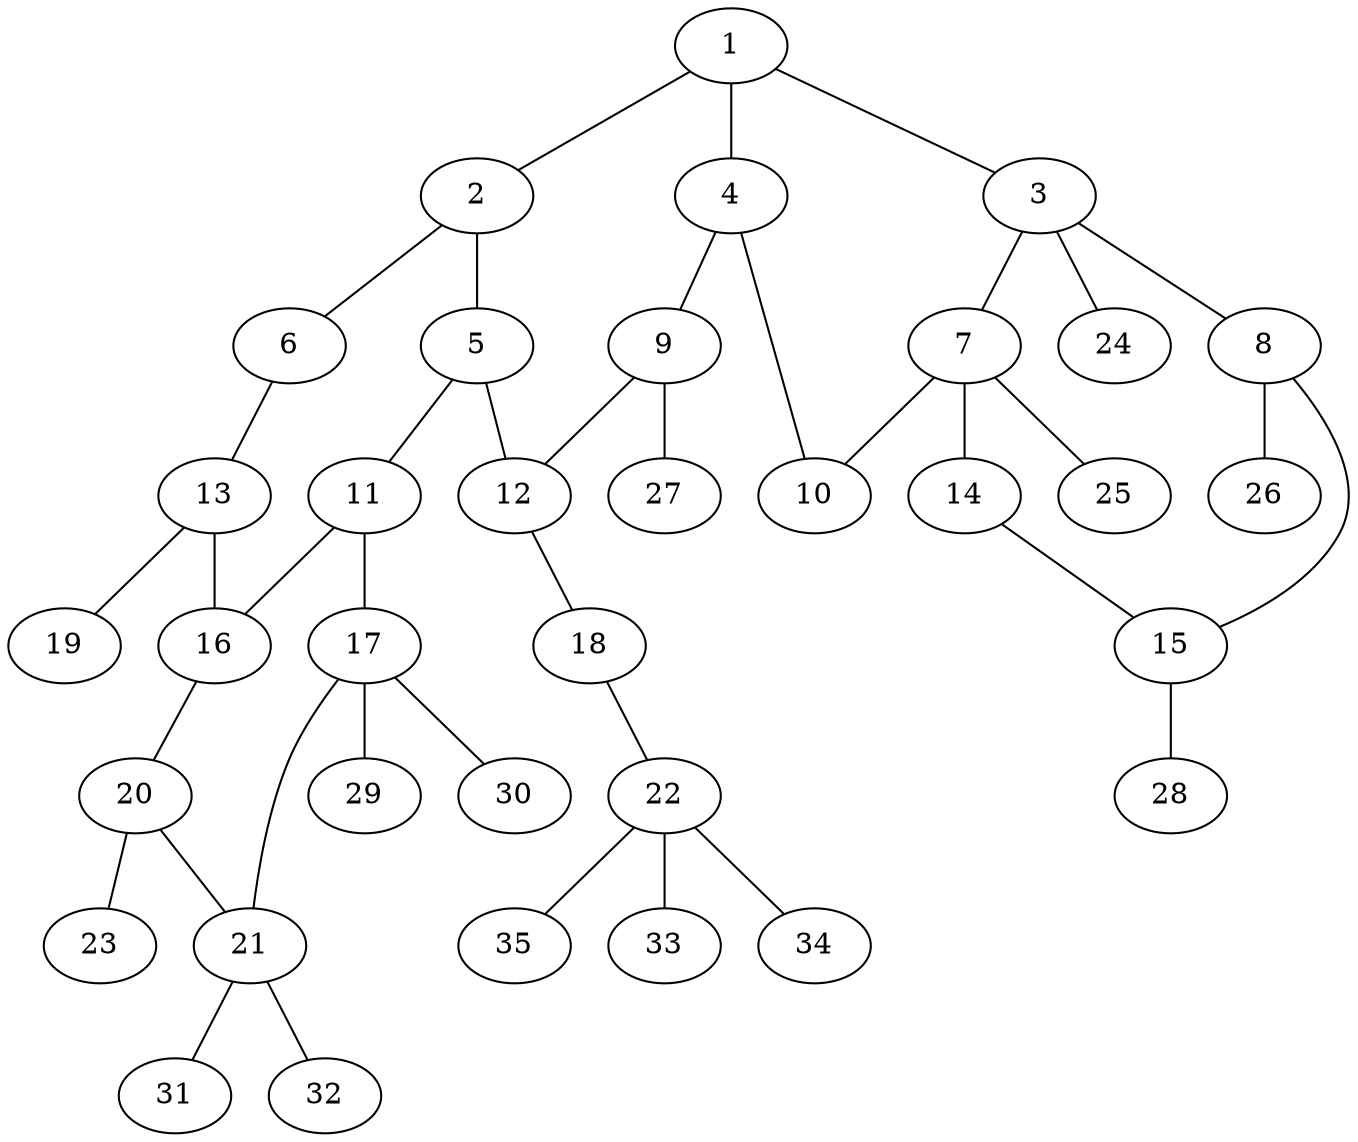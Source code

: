 graph molecule_1195 {
	1	 [chem=C];
	2	 [chem=C];
	1 -- 2	 [valence=2];
	3	 [chem=C];
	1 -- 3	 [valence=1];
	4	 [chem=C];
	1 -- 4	 [valence=1];
	5	 [chem=C];
	2 -- 5	 [valence=1];
	6	 [chem=O];
	2 -- 6	 [valence=1];
	7	 [chem=C];
	3 -- 7	 [valence=1];
	8	 [chem=C];
	3 -- 8	 [valence=1];
	24	 [chem=H];
	3 -- 24	 [valence=1];
	9	 [chem=C];
	4 -- 9	 [valence=2];
	10	 [chem=O];
	4 -- 10	 [valence=1];
	11	 [chem=C];
	5 -- 11	 [valence=1];
	12	 [chem=C];
	5 -- 12	 [valence=2];
	13	 [chem=C];
	6 -- 13	 [valence=1];
	7 -- 10	 [valence=1];
	14	 [chem=O];
	7 -- 14	 [valence=1];
	25	 [chem=H];
	7 -- 25	 [valence=1];
	15	 [chem=C];
	8 -- 15	 [valence=2];
	26	 [chem=H];
	8 -- 26	 [valence=1];
	9 -- 12	 [valence=1];
	27	 [chem=H];
	9 -- 27	 [valence=1];
	16	 [chem=C];
	11 -- 16	 [valence=2];
	17	 [chem=C];
	11 -- 17	 [valence=1];
	18	 [chem=O];
	12 -- 18	 [valence=1];
	13 -- 16	 [valence=1];
	19	 [chem=O];
	13 -- 19	 [valence=2];
	14 -- 15	 [valence=1];
	28	 [chem=H];
	15 -- 28	 [valence=1];
	20	 [chem=C];
	16 -- 20	 [valence=1];
	21	 [chem=C];
	17 -- 21	 [valence=1];
	29	 [chem=H];
	17 -- 29	 [valence=1];
	30	 [chem=H];
	17 -- 30	 [valence=1];
	22	 [chem=C];
	18 -- 22	 [valence=1];
	20 -- 21	 [valence=1];
	23	 [chem=O];
	20 -- 23	 [valence=2];
	31	 [chem=H];
	21 -- 31	 [valence=1];
	32	 [chem=H];
	21 -- 32	 [valence=1];
	33	 [chem=H];
	22 -- 33	 [valence=1];
	34	 [chem=H];
	22 -- 34	 [valence=1];
	35	 [chem=H];
	22 -- 35	 [valence=1];
}
